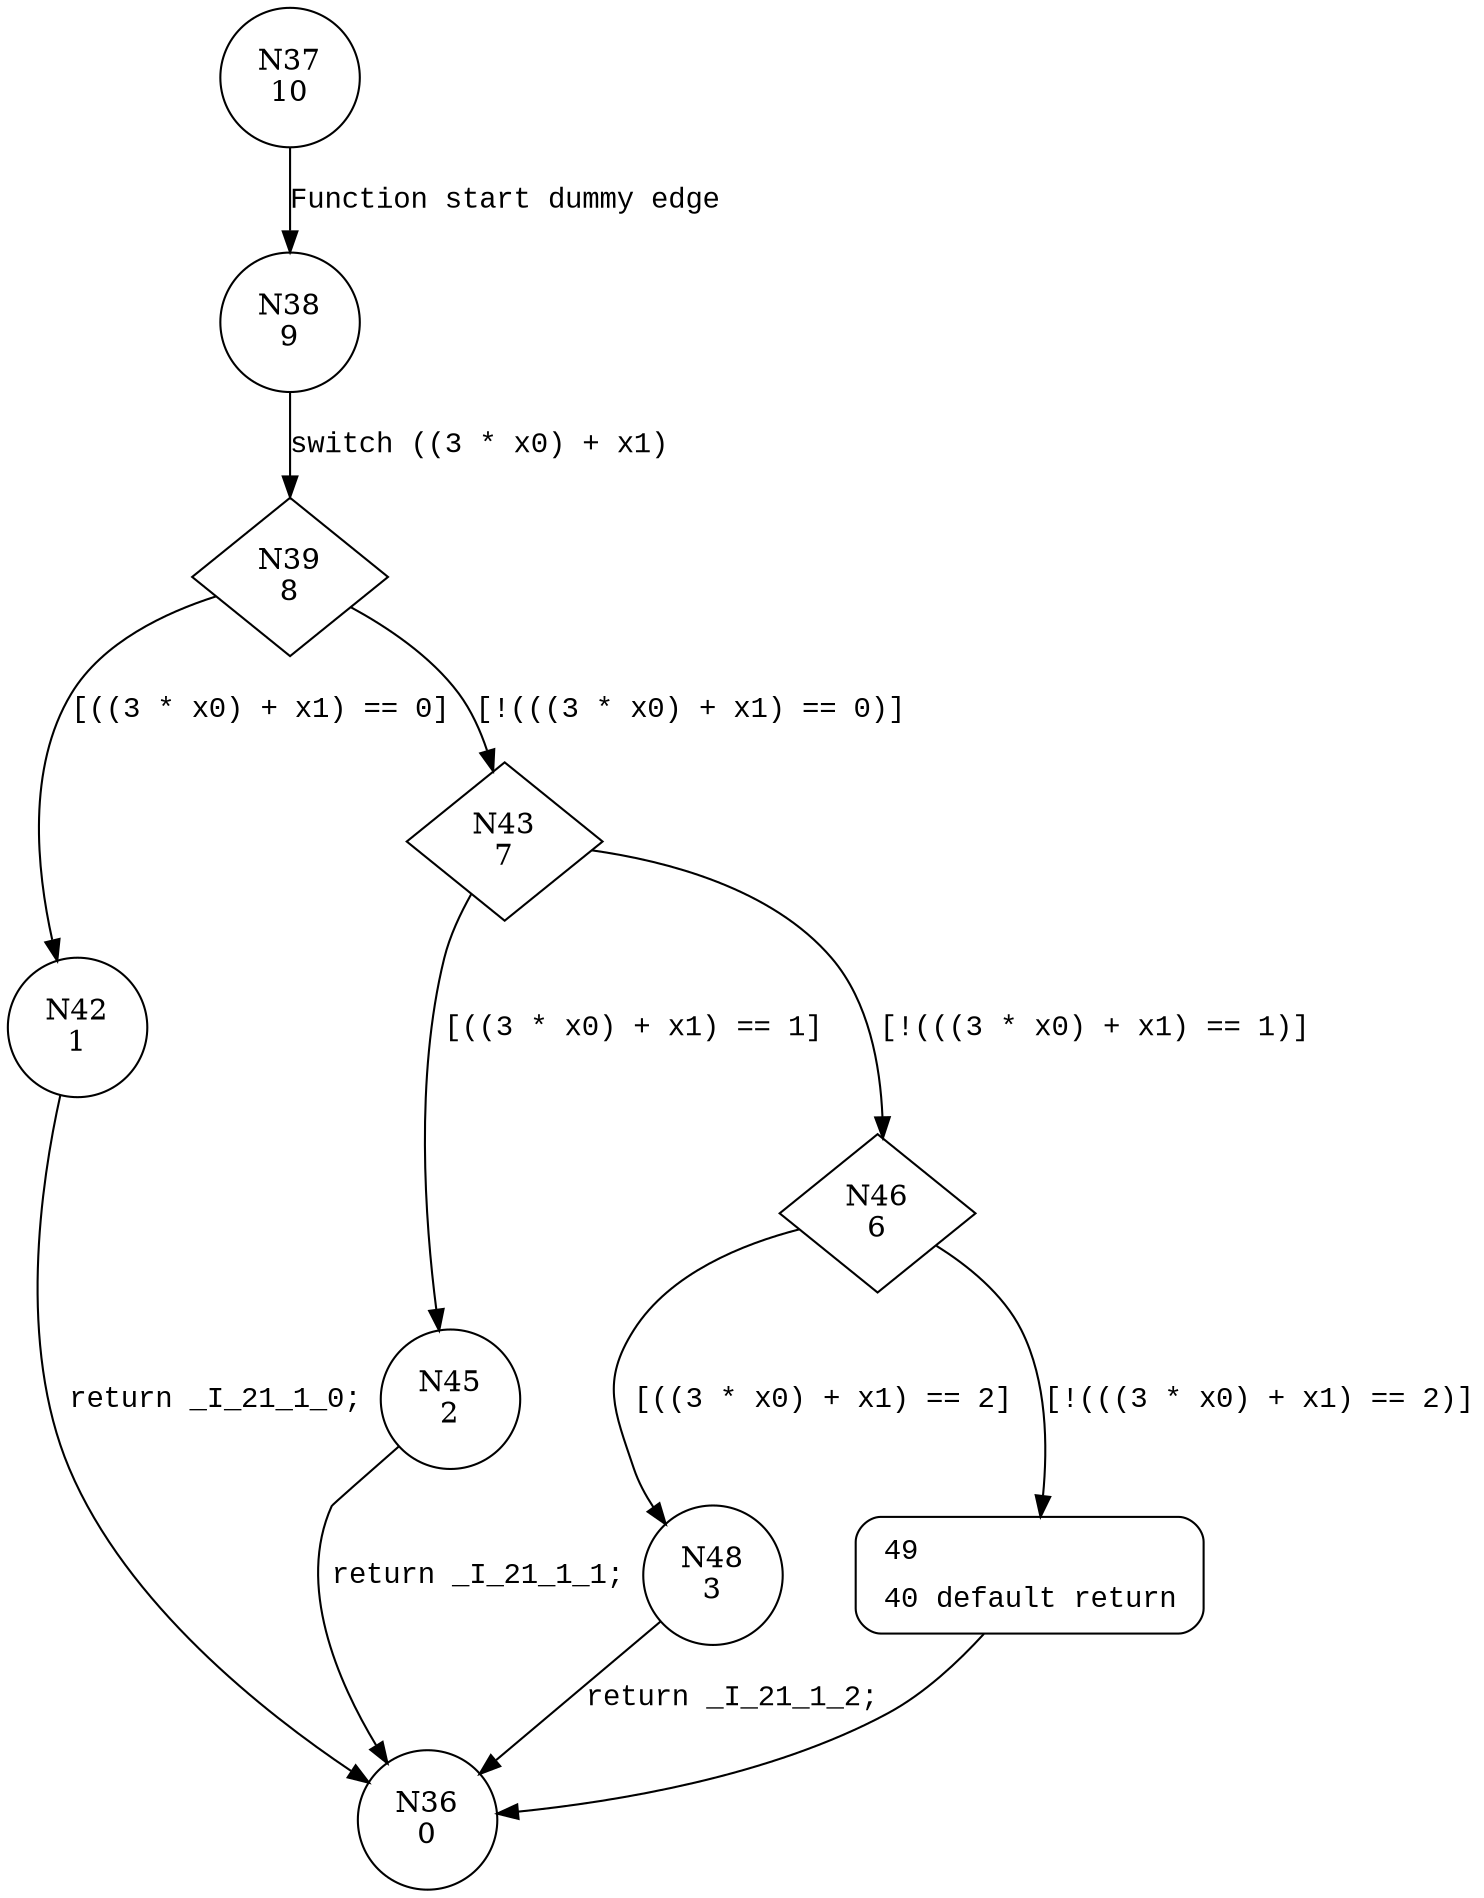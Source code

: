 digraph get_I_21_1 {
37 [shape="circle" label="N37\n10"]
38 [shape="circle" label="N38\n9"]
39 [shape="diamond" label="N39\n8"]
42 [shape="circle" label="N42\n1"]
43 [shape="diamond" label="N43\n7"]
45 [shape="circle" label="N45\n2"]
46 [shape="diamond" label="N46\n6"]
48 [shape="circle" label="N48\n3"]
49 [shape="circle" label="N49\n5"]
36 [shape="circle" label="N36\n0"]
49 [style="filled,bold" penwidth="1" fillcolor="white" fontname="Courier New" shape="Mrecord" label=<<table border="0" cellborder="0" cellpadding="3" bgcolor="white"><tr><td align="right">49</td><td align="left"></td></tr><tr><td align="right">40</td><td align="left">default return</td></tr></table>>]
49 -> 36[label=""]
37 -> 38 [label="Function start dummy edge" fontname="Courier New"]
39 -> 42 [label="[((3 * x0) + x1) == 0]" fontname="Courier New"]
39 -> 43 [label="[!(((3 * x0) + x1) == 0)]" fontname="Courier New"]
43 -> 45 [label="[((3 * x0) + x1) == 1]" fontname="Courier New"]
43 -> 46 [label="[!(((3 * x0) + x1) == 1)]" fontname="Courier New"]
46 -> 48 [label="[((3 * x0) + x1) == 2]" fontname="Courier New"]
46 -> 49 [label="[!(((3 * x0) + x1) == 2)]" fontname="Courier New"]
48 -> 36 [label="return _I_21_1_2;" fontname="Courier New"]
42 -> 36 [label="return _I_21_1_0;" fontname="Courier New"]
38 -> 39 [label="switch ((3 * x0) + x1)" fontname="Courier New"]
45 -> 36 [label="return _I_21_1_1;" fontname="Courier New"]
}